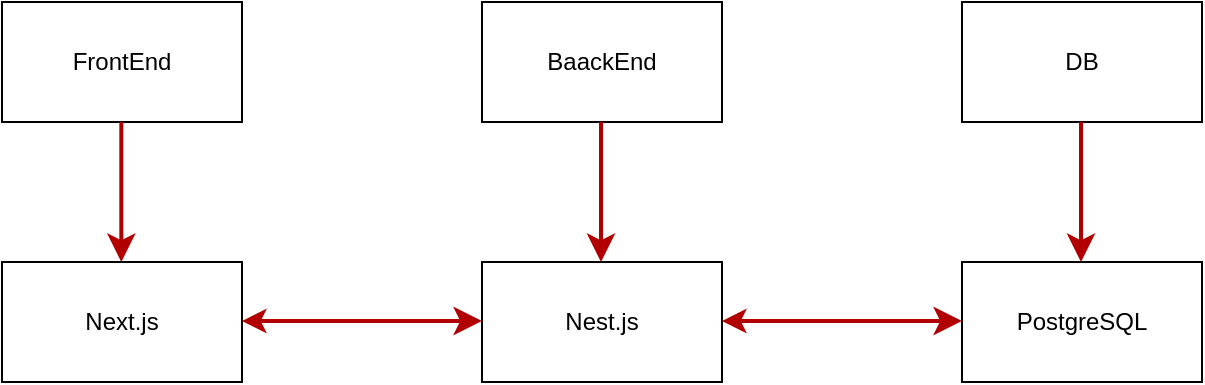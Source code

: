 <mxfile>
    <diagram id="QbAXD8yVb4sb1-gFSqgd" name="ページ1">
        <mxGraphModel dx="1021" dy="509" grid="1" gridSize="10" guides="1" tooltips="1" connect="1" arrows="1" fold="1" page="1" pageScale="1" pageWidth="827" pageHeight="1169" math="0" shadow="0">
            <root>
                <mxCell id="0"/>
                <mxCell id="1" parent="0"/>
                <mxCell id="2" value="FrontEnd" style="whiteSpace=wrap;html=1;" parent="1" vertex="1">
                    <mxGeometry x="60" y="40" width="120" height="60" as="geometry"/>
                </mxCell>
                <mxCell id="3" value="BaackEnd" style="whiteSpace=wrap;html=1;" parent="1" vertex="1">
                    <mxGeometry x="300" y="40" width="120" height="60" as="geometry"/>
                </mxCell>
                <mxCell id="4" value="PostgreSQL" style="whiteSpace=wrap;html=1;" parent="1" vertex="1">
                    <mxGeometry x="540" y="170" width="120" height="60" as="geometry"/>
                </mxCell>
                <mxCell id="5" value="Next.js" style="whiteSpace=wrap;html=1;" parent="1" vertex="1">
                    <mxGeometry x="60" y="170" width="120" height="60" as="geometry"/>
                </mxCell>
                <mxCell id="6" value="Nest.js" style="whiteSpace=wrap;html=1;" parent="1" vertex="1">
                    <mxGeometry x="300" y="170" width="120" height="60" as="geometry"/>
                </mxCell>
                <mxCell id="7" value="" style="edgeStyle=none;orthogonalLoop=1;jettySize=auto;html=1;fillColor=#e51400;strokeColor=#B20000;endSize=8;strokeWidth=2;" parent="1" edge="1">
                    <mxGeometry width="80" relative="1" as="geometry">
                        <mxPoint x="119.66" y="100" as="sourcePoint"/>
                        <mxPoint x="119.66" y="170" as="targetPoint"/>
                        <Array as="points"/>
                    </mxGeometry>
                </mxCell>
                <mxCell id="9" value="" style="edgeStyle=none;orthogonalLoop=1;jettySize=auto;html=1;fillColor=#e51400;strokeColor=#B20000;endSize=8;strokeWidth=2;" parent="1" edge="1">
                    <mxGeometry width="80" relative="1" as="geometry">
                        <mxPoint x="359.5" y="100" as="sourcePoint"/>
                        <mxPoint x="359.5" y="170" as="targetPoint"/>
                        <Array as="points"/>
                    </mxGeometry>
                </mxCell>
                <mxCell id="12" value="" style="edgeStyle=none;orthogonalLoop=1;jettySize=auto;html=1;fillColor=#e51400;strokeColor=#B20000;endSize=8;strokeWidth=2;startArrow=classic;startFill=1;" edge="1" parent="1">
                    <mxGeometry width="80" relative="1" as="geometry">
                        <mxPoint x="180.0" y="199.5" as="sourcePoint"/>
                        <mxPoint x="300" y="199.5" as="targetPoint"/>
                        <Array as="points"/>
                    </mxGeometry>
                </mxCell>
                <mxCell id="13" value="" style="edgeStyle=none;orthogonalLoop=1;jettySize=auto;html=1;fillColor=#e51400;strokeColor=#B20000;endSize=8;strokeWidth=2;startArrow=classic;startFill=1;" edge="1" parent="1">
                    <mxGeometry width="80" relative="1" as="geometry">
                        <mxPoint x="420" y="199.5" as="sourcePoint"/>
                        <mxPoint x="540" y="199.5" as="targetPoint"/>
                        <Array as="points"/>
                    </mxGeometry>
                </mxCell>
                <mxCell id="14" value="DB" style="whiteSpace=wrap;html=1;" vertex="1" parent="1">
                    <mxGeometry x="540" y="40" width="120" height="60" as="geometry"/>
                </mxCell>
                <mxCell id="15" value="" style="edgeStyle=none;orthogonalLoop=1;jettySize=auto;html=1;fillColor=#e51400;strokeColor=#B20000;endSize=8;strokeWidth=2;" edge="1" parent="1">
                    <mxGeometry width="80" relative="1" as="geometry">
                        <mxPoint x="599.5" y="100" as="sourcePoint"/>
                        <mxPoint x="599.5" y="170" as="targetPoint"/>
                        <Array as="points"/>
                    </mxGeometry>
                </mxCell>
            </root>
        </mxGraphModel>
    </diagram>
</mxfile>